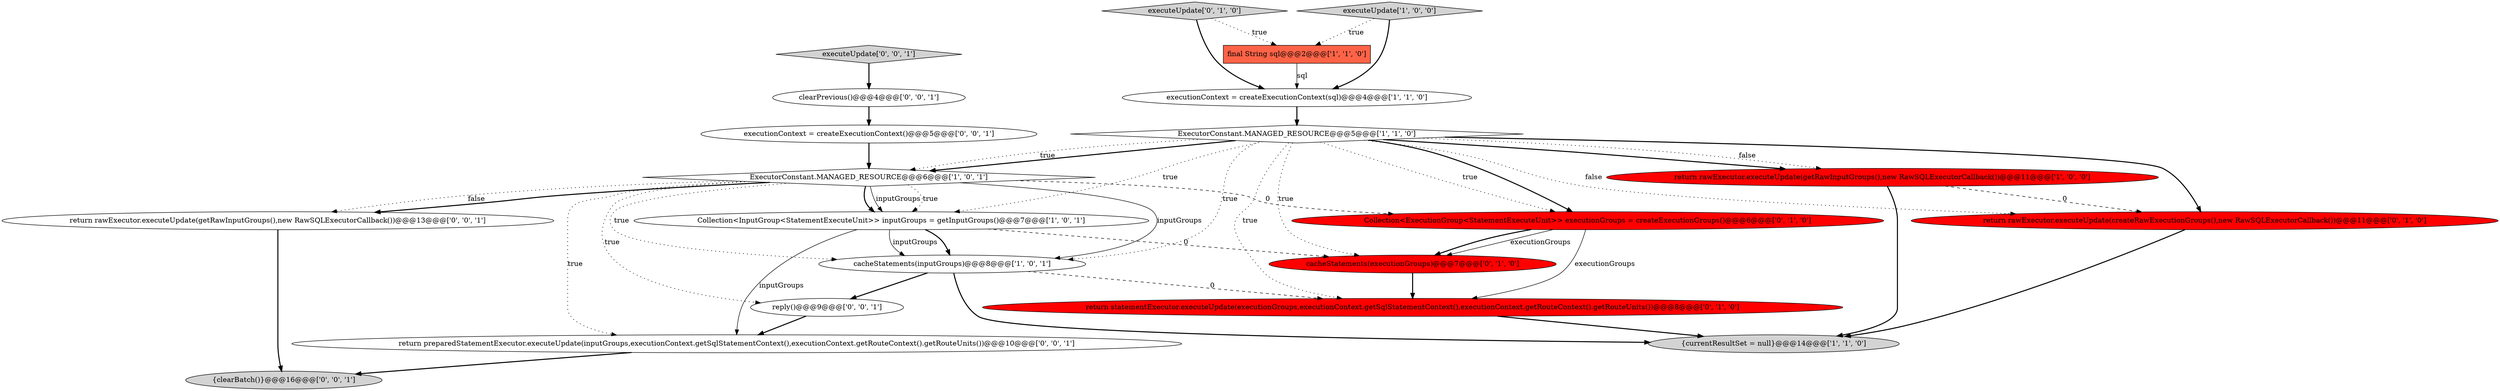 digraph {
12 [style = filled, label = "executeUpdate['0', '1', '0']", fillcolor = lightgray, shape = diamond image = "AAA0AAABBB2BBB"];
10 [style = filled, label = "Collection<ExecutionGroup<StatementExecuteUnit>> executionGroups = createExecutionGroups()@@@6@@@['0', '1', '0']", fillcolor = red, shape = ellipse image = "AAA1AAABBB2BBB"];
4 [style = filled, label = "return rawExecutor.executeUpdate(getRawInputGroups(),new RawSQLExecutorCallback())@@@11@@@['1', '0', '0']", fillcolor = red, shape = ellipse image = "AAA1AAABBB1BBB"];
5 [style = filled, label = "final String sql@@@2@@@['1', '1', '0']", fillcolor = tomato, shape = box image = "AAA0AAABBB1BBB"];
6 [style = filled, label = "ExecutorConstant.MANAGED_RESOURCE@@@6@@@['1', '0', '1']", fillcolor = white, shape = diamond image = "AAA0AAABBB1BBB"];
9 [style = filled, label = "return statementExecutor.executeUpdate(executionGroups,executionContext.getSqlStatementContext(),executionContext.getRouteContext().getRouteUnits())@@@8@@@['0', '1', '0']", fillcolor = red, shape = ellipse image = "AAA1AAABBB2BBB"];
15 [style = filled, label = "executeUpdate['0', '0', '1']", fillcolor = lightgray, shape = diamond image = "AAA0AAABBB3BBB"];
20 [style = filled, label = "return rawExecutor.executeUpdate(getRawInputGroups(),new RawSQLExecutorCallback())@@@13@@@['0', '0', '1']", fillcolor = white, shape = ellipse image = "AAA0AAABBB3BBB"];
13 [style = filled, label = "return rawExecutor.executeUpdate(createRawExecutionGroups(),new RawSQLExecutorCallback())@@@11@@@['0', '1', '0']", fillcolor = red, shape = ellipse image = "AAA1AAABBB2BBB"];
19 [style = filled, label = "executionContext = createExecutionContext()@@@5@@@['0', '0', '1']", fillcolor = white, shape = ellipse image = "AAA0AAABBB3BBB"];
18 [style = filled, label = "reply()@@@9@@@['0', '0', '1']", fillcolor = white, shape = ellipse image = "AAA0AAABBB3BBB"];
17 [style = filled, label = "return preparedStatementExecutor.executeUpdate(inputGroups,executionContext.getSqlStatementContext(),executionContext.getRouteContext().getRouteUnits())@@@10@@@['0', '0', '1']", fillcolor = white, shape = ellipse image = "AAA0AAABBB3BBB"];
1 [style = filled, label = "executionContext = createExecutionContext(sql)@@@4@@@['1', '1', '0']", fillcolor = white, shape = ellipse image = "AAA0AAABBB1BBB"];
11 [style = filled, label = "cacheStatements(executionGroups)@@@7@@@['0', '1', '0']", fillcolor = red, shape = ellipse image = "AAA1AAABBB2BBB"];
0 [style = filled, label = "Collection<InputGroup<StatementExecuteUnit>> inputGroups = getInputGroups()@@@7@@@['1', '0', '1']", fillcolor = white, shape = ellipse image = "AAA0AAABBB1BBB"];
7 [style = filled, label = "{currentResultSet = null}@@@14@@@['1', '1', '0']", fillcolor = lightgray, shape = ellipse image = "AAA0AAABBB1BBB"];
8 [style = filled, label = "ExecutorConstant.MANAGED_RESOURCE@@@5@@@['1', '1', '0']", fillcolor = white, shape = diamond image = "AAA0AAABBB1BBB"];
16 [style = filled, label = "clearPrevious()@@@4@@@['0', '0', '1']", fillcolor = white, shape = ellipse image = "AAA0AAABBB3BBB"];
14 [style = filled, label = "{clearBatch()}@@@16@@@['0', '0', '1']", fillcolor = lightgray, shape = ellipse image = "AAA0AAABBB3BBB"];
2 [style = filled, label = "executeUpdate['1', '0', '0']", fillcolor = lightgray, shape = diamond image = "AAA0AAABBB1BBB"];
3 [style = filled, label = "cacheStatements(inputGroups)@@@8@@@['1', '0', '1']", fillcolor = white, shape = ellipse image = "AAA0AAABBB1BBB"];
0->3 [style = bold, label=""];
10->11 [style = solid, label="executionGroups"];
8->10 [style = bold, label=""];
6->20 [style = dotted, label="false"];
1->8 [style = bold, label=""];
2->1 [style = bold, label=""];
8->13 [style = dotted, label="false"];
18->17 [style = bold, label=""];
8->4 [style = dotted, label="false"];
8->6 [style = bold, label=""];
6->0 [style = bold, label=""];
20->14 [style = bold, label=""];
0->11 [style = dashed, label="0"];
8->10 [style = dotted, label="true"];
9->7 [style = bold, label=""];
6->3 [style = solid, label="inputGroups"];
11->9 [style = bold, label=""];
12->1 [style = bold, label=""];
16->19 [style = bold, label=""];
19->6 [style = bold, label=""];
15->16 [style = bold, label=""];
8->3 [style = dotted, label="true"];
4->7 [style = bold, label=""];
6->17 [style = dotted, label="true"];
6->10 [style = dashed, label="0"];
3->18 [style = bold, label=""];
6->20 [style = bold, label=""];
10->9 [style = solid, label="executionGroups"];
6->0 [style = solid, label="inputGroups"];
6->18 [style = dotted, label="true"];
0->17 [style = solid, label="inputGroups"];
8->6 [style = dotted, label="true"];
3->7 [style = bold, label=""];
12->5 [style = dotted, label="true"];
17->14 [style = bold, label=""];
3->9 [style = dashed, label="0"];
13->7 [style = bold, label=""];
8->11 [style = dotted, label="true"];
8->0 [style = dotted, label="true"];
8->9 [style = dotted, label="true"];
8->4 [style = bold, label=""];
5->1 [style = solid, label="sql"];
6->0 [style = dotted, label="true"];
2->5 [style = dotted, label="true"];
6->3 [style = dotted, label="true"];
4->13 [style = dashed, label="0"];
0->3 [style = solid, label="inputGroups"];
8->13 [style = bold, label=""];
10->11 [style = bold, label=""];
}
